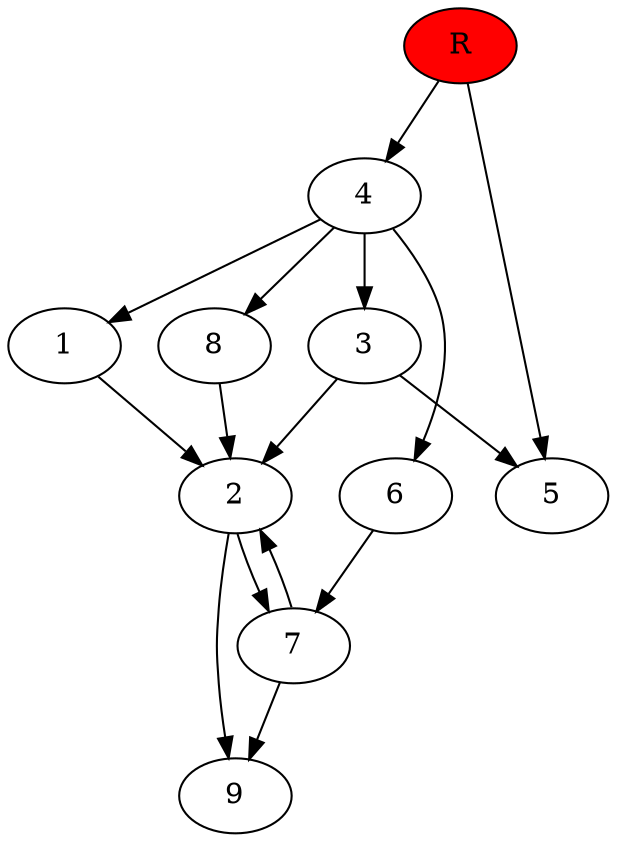 digraph prb18609 {
	1
	2
	3
	4
	5
	6
	7
	8
	R [fillcolor="#ff0000" style=filled]
	1 -> 2
	2 -> 7
	2 -> 9
	3 -> 2
	3 -> 5
	4 -> 1
	4 -> 3
	4 -> 6
	4 -> 8
	6 -> 7
	7 -> 2
	7 -> 9
	8 -> 2
	R -> 4
	R -> 5
}
